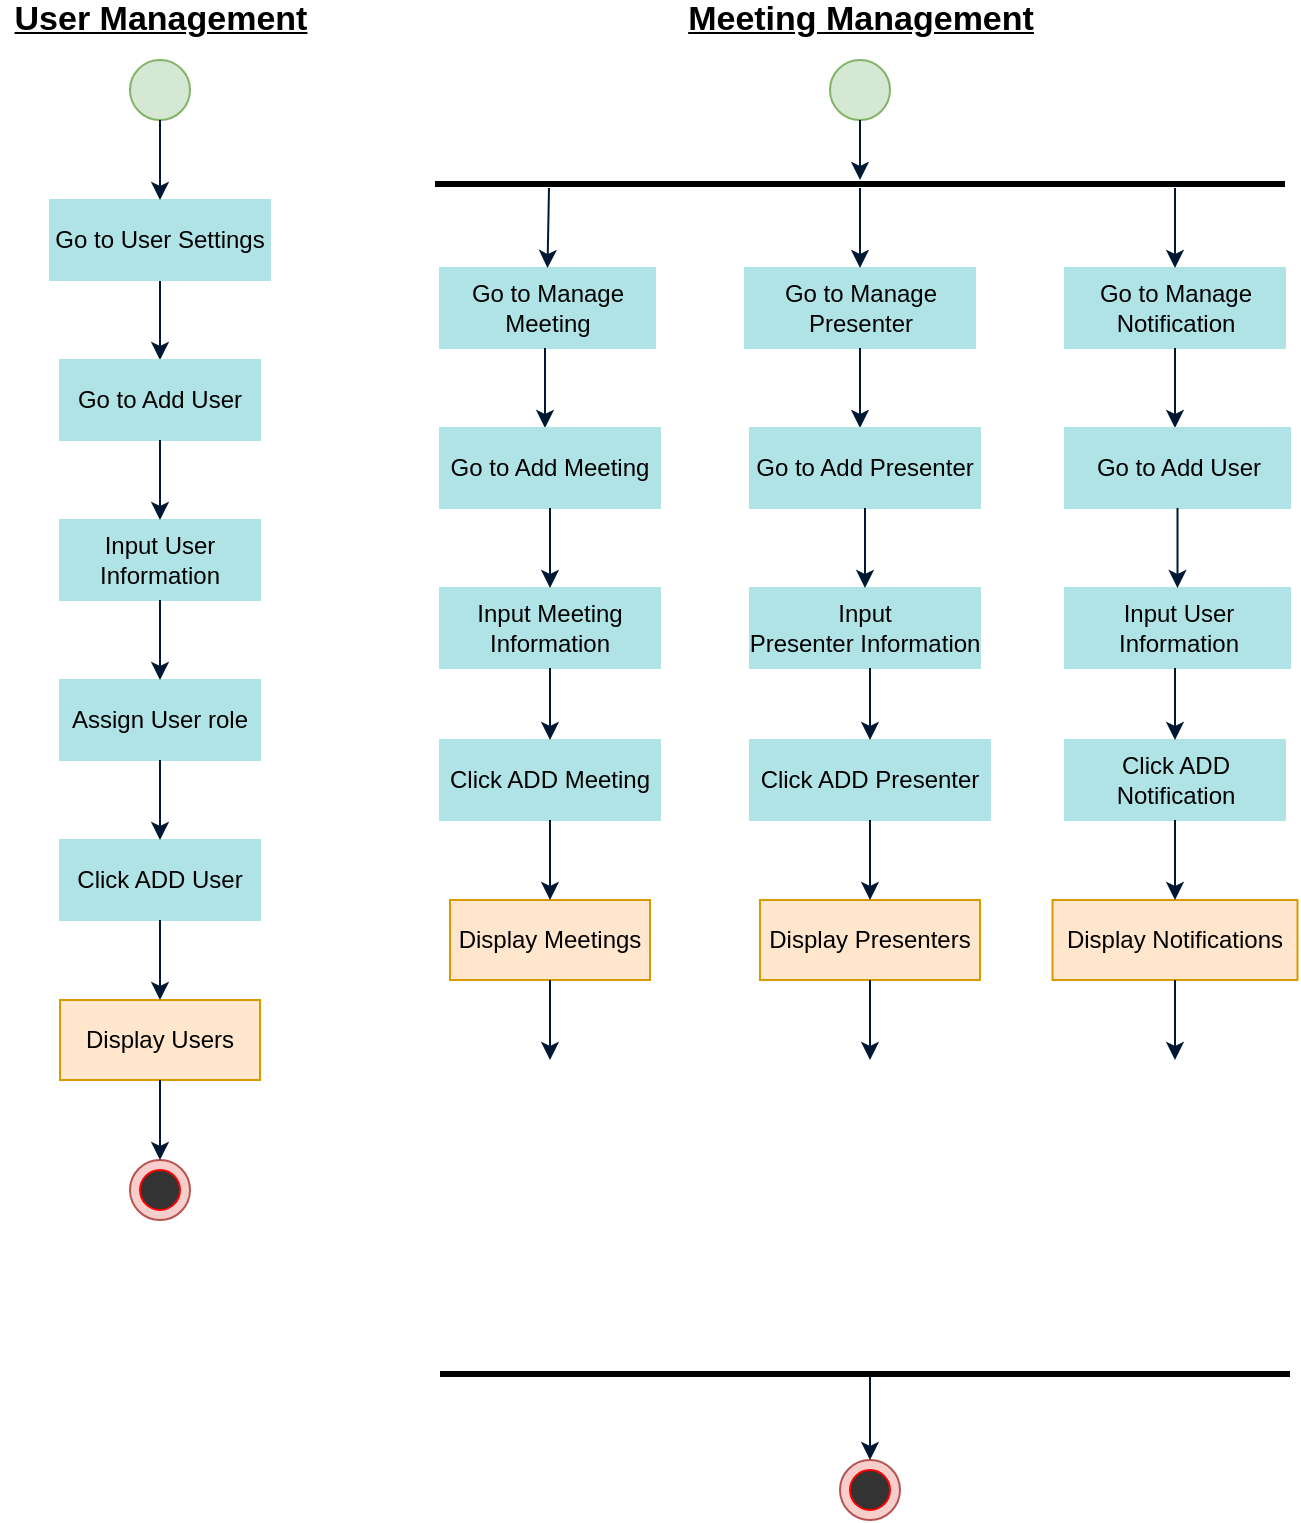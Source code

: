 <mxfile version="13.8.3" type="github">
  <diagram id="8iWY7i1eRtHJk0hEjWrJ" name="Page-1">
    <mxGraphModel dx="1038" dy="580" grid="1" gridSize="10" guides="1" tooltips="1" connect="1" arrows="1" fold="1" page="1" pageScale="1" pageWidth="850" pageHeight="1100" math="0" shadow="0">
      <root>
        <mxCell id="0" />
        <mxCell id="1" parent="0" />
        <mxCell id="kXGQncrLINFczimPs-n6-14" value="" style="ellipse;whiteSpace=wrap;html=1;aspect=fixed;fillColor=#f8cecc;strokeColor=#b85450;" parent="1" vertex="1">
          <mxGeometry x="205" y="600" width="30" height="30" as="geometry" />
        </mxCell>
        <mxCell id="kXGQncrLINFczimPs-n6-1" value="" style="ellipse;whiteSpace=wrap;html=1;aspect=fixed;fillColor=#d5e8d4;strokeColor=#82b366;" parent="1" vertex="1">
          <mxGeometry x="205" y="50" width="30" height="30" as="geometry" />
        </mxCell>
        <mxCell id="kXGQncrLINFczimPs-n6-2" value="&lt;b&gt;&lt;font style=&quot;font-size: 17px&quot;&gt;&lt;u&gt;User Management&lt;/u&gt;&lt;/font&gt;&lt;/b&gt;" style="text;html=1;align=center;verticalAlign=middle;resizable=0;points=[];autosize=1;" parent="1" vertex="1">
          <mxGeometry x="140" y="20" width="160" height="20" as="geometry" />
        </mxCell>
        <mxCell id="kXGQncrLINFczimPs-n6-3" value="" style="endArrow=classic;html=1;strokeColor=#001933;exitX=0.5;exitY=1;exitDx=0;exitDy=0;" parent="1" source="kXGQncrLINFczimPs-n6-16" edge="1">
          <mxGeometry width="50" height="50" relative="1" as="geometry">
            <mxPoint x="150" y="160" as="sourcePoint" />
            <mxPoint x="220" y="200" as="targetPoint" />
          </mxGeometry>
        </mxCell>
        <mxCell id="kXGQncrLINFczimPs-n6-4" value="Go to Add User" style="rounded=0;whiteSpace=wrap;html=1;fillColor=#b0e3e6;strokeColor=#B0E3E6;" parent="1" vertex="1">
          <mxGeometry x="170" y="200" width="100" height="40" as="geometry" />
        </mxCell>
        <mxCell id="kXGQncrLINFczimPs-n6-5" value="Input User Information" style="rounded=0;whiteSpace=wrap;html=1;fillColor=#b0e3e6;strokeColor=#B0E3E6;" parent="1" vertex="1">
          <mxGeometry x="170" y="280" width="100" height="40" as="geometry" />
        </mxCell>
        <mxCell id="kXGQncrLINFczimPs-n6-6" value="" style="endArrow=classic;html=1;exitX=0.5;exitY=1;exitDx=0;exitDy=0;entryX=0.5;entryY=0;entryDx=0;entryDy=0;strokeColor=#001933;" parent="1" source="kXGQncrLINFczimPs-n6-4" target="kXGQncrLINFczimPs-n6-5" edge="1">
          <mxGeometry width="50" height="50" relative="1" as="geometry">
            <mxPoint x="400" y="290" as="sourcePoint" />
            <mxPoint x="450" y="240" as="targetPoint" />
          </mxGeometry>
        </mxCell>
        <mxCell id="kXGQncrLINFczimPs-n6-7" value="Assign User role" style="rounded=0;whiteSpace=wrap;html=1;fillColor=#b0e3e6;strokeColor=#B0E3E6;" parent="1" vertex="1">
          <mxGeometry x="170" y="360" width="100" height="40" as="geometry" />
        </mxCell>
        <mxCell id="kXGQncrLINFczimPs-n6-8" value="&lt;span&gt;Click ADD User&lt;/span&gt;" style="rounded=0;whiteSpace=wrap;html=1;fillColor=#b0e3e6;strokeColor=#B0E3E6;" parent="1" vertex="1">
          <mxGeometry x="170" y="440" width="100" height="40" as="geometry" />
        </mxCell>
        <mxCell id="kXGQncrLINFczimPs-n6-9" value="" style="endArrow=classic;html=1;exitX=0.5;exitY=1;exitDx=0;exitDy=0;entryX=0.5;entryY=0;entryDx=0;entryDy=0;strokeColor=#001933;" parent="1" source="kXGQncrLINFczimPs-n6-5" target="kXGQncrLINFczimPs-n6-7" edge="1">
          <mxGeometry width="50" height="50" relative="1" as="geometry">
            <mxPoint x="400" y="290" as="sourcePoint" />
            <mxPoint x="450" y="240" as="targetPoint" />
          </mxGeometry>
        </mxCell>
        <mxCell id="kXGQncrLINFczimPs-n6-10" value="" style="endArrow=classic;html=1;exitX=0.5;exitY=1;exitDx=0;exitDy=0;entryX=0.5;entryY=0;entryDx=0;entryDy=0;strokeColor=#001933;" parent="1" source="kXGQncrLINFczimPs-n6-7" target="kXGQncrLINFczimPs-n6-8" edge="1">
          <mxGeometry width="50" height="50" relative="1" as="geometry">
            <mxPoint x="400" y="290" as="sourcePoint" />
            <mxPoint x="450" y="240" as="targetPoint" />
          </mxGeometry>
        </mxCell>
        <mxCell id="kXGQncrLINFczimPs-n6-11" value="Display Users" style="rounded=0;whiteSpace=wrap;html=1;fillColor=#ffe6cc;strokeColor=#d79b00;" parent="1" vertex="1">
          <mxGeometry x="170" y="520" width="100" height="40" as="geometry" />
        </mxCell>
        <mxCell id="kXGQncrLINFczimPs-n6-12" value="" style="endArrow=classic;html=1;exitX=0.5;exitY=1;exitDx=0;exitDy=0;entryX=0.5;entryY=0;entryDx=0;entryDy=0;strokeColor=#001933;" parent="1" source="kXGQncrLINFczimPs-n6-8" target="kXGQncrLINFczimPs-n6-11" edge="1">
          <mxGeometry width="50" height="50" relative="1" as="geometry">
            <mxPoint x="400" y="410" as="sourcePoint" />
            <mxPoint x="450" y="360" as="targetPoint" />
          </mxGeometry>
        </mxCell>
        <mxCell id="kXGQncrLINFczimPs-n6-13" value="" style="ellipse;whiteSpace=wrap;html=1;aspect=fixed;fillColor=#333333;strokeColor=#FF0000;" parent="1" vertex="1">
          <mxGeometry x="210" y="605" width="20" height="20" as="geometry" />
        </mxCell>
        <mxCell id="kXGQncrLINFczimPs-n6-15" value="" style="endArrow=classic;html=1;exitX=0.5;exitY=1;exitDx=0;exitDy=0;entryX=0.5;entryY=0;entryDx=0;entryDy=0;strokeColor=#001933;" parent="1" source="kXGQncrLINFczimPs-n6-11" target="kXGQncrLINFczimPs-n6-14" edge="1">
          <mxGeometry width="50" height="50" relative="1" as="geometry">
            <mxPoint x="400" y="410" as="sourcePoint" />
            <mxPoint x="450" y="360" as="targetPoint" />
          </mxGeometry>
        </mxCell>
        <mxCell id="kXGQncrLINFczimPs-n6-16" value="Go to User Settings" style="rounded=0;whiteSpace=wrap;html=1;fillColor=#b0e3e6;strokeColor=#B0E3E6;" parent="1" vertex="1">
          <mxGeometry x="165" y="120" width="110" height="40" as="geometry" />
        </mxCell>
        <mxCell id="kXGQncrLINFczimPs-n6-17" value="" style="endArrow=classic;html=1;exitX=0.5;exitY=1;exitDx=0;exitDy=0;entryX=0.5;entryY=0;entryDx=0;entryDy=0;strokeColor=#001933;" parent="1" source="kXGQncrLINFczimPs-n6-1" target="kXGQncrLINFczimPs-n6-16" edge="1">
          <mxGeometry width="50" height="50" relative="1" as="geometry">
            <mxPoint x="350" y="270" as="sourcePoint" />
            <mxPoint x="400" y="220" as="targetPoint" />
          </mxGeometry>
        </mxCell>
        <mxCell id="kXGQncrLINFczimPs-n6-18" value="&lt;b&gt;&lt;font size=&quot;1&quot;&gt;&lt;u style=&quot;font-size: 17px&quot;&gt;Meeting Management&lt;/u&gt;&lt;/font&gt;&lt;/b&gt;" style="text;html=1;align=center;verticalAlign=middle;resizable=0;points=[];autosize=1;" parent="1" vertex="1">
          <mxGeometry x="475" y="20" width="190" height="20" as="geometry" />
        </mxCell>
        <mxCell id="kXGQncrLINFczimPs-n6-20" value="" style="line;strokeWidth=3;fillColor=none;align=left;verticalAlign=middle;spacingTop=-1;spacingLeft=3;spacingRight=3;rotatable=0;labelPosition=right;points=[];portConstraint=eastwest;" parent="1" vertex="1">
          <mxGeometry x="357.5" y="108" width="425" height="8" as="geometry" />
        </mxCell>
        <mxCell id="kXGQncrLINFczimPs-n6-21" value="" style="ellipse;whiteSpace=wrap;html=1;aspect=fixed;fillColor=#d5e8d4;strokeColor=#82b366;" parent="1" vertex="1">
          <mxGeometry x="555" y="50" width="30" height="30" as="geometry" />
        </mxCell>
        <mxCell id="kXGQncrLINFczimPs-n6-22" value="" style="endArrow=classic;html=1;strokeColor=#001933;exitX=0.5;exitY=1;exitDx=0;exitDy=0;" parent="1" source="kXGQncrLINFczimPs-n6-21" edge="1">
          <mxGeometry width="50" height="50" relative="1" as="geometry">
            <mxPoint x="350" y="340" as="sourcePoint" />
            <mxPoint x="570" y="110" as="targetPoint" />
          </mxGeometry>
        </mxCell>
        <mxCell id="kXGQncrLINFczimPs-n6-23" value="Go to Manage Meeting" style="rounded=0;whiteSpace=wrap;html=1;fillColor=#b0e3e6;strokeColor=#B0E3E6;" parent="1" vertex="1">
          <mxGeometry x="360" y="154" width="107.5" height="40" as="geometry" />
        </mxCell>
        <mxCell id="kXGQncrLINFczimPs-n6-24" value="" style="endArrow=classic;html=1;exitX=0.5;exitY=1;exitDx=0;exitDy=0;strokeColor=#001933;entryX=0.5;entryY=0;entryDx=0;entryDy=0;" parent="1" target="kXGQncrLINFczimPs-n6-23" edge="1">
          <mxGeometry width="50" height="50" relative="1" as="geometry">
            <mxPoint x="414.5" y="114" as="sourcePoint" />
            <mxPoint x="414" y="150" as="targetPoint" />
          </mxGeometry>
        </mxCell>
        <mxCell id="kXGQncrLINFczimPs-n6-25" value="Go to Manage Presenter" style="rounded=0;whiteSpace=wrap;html=1;fillColor=#b0e3e6;strokeColor=#B0E3E6;" parent="1" vertex="1">
          <mxGeometry x="512.5" y="154" width="115" height="40" as="geometry" />
        </mxCell>
        <mxCell id="kXGQncrLINFczimPs-n6-26" value="" style="endArrow=classic;html=1;exitX=0.5;exitY=1;exitDx=0;exitDy=0;strokeColor=#001933;entryX=0.5;entryY=0;entryDx=0;entryDy=0;" parent="1" target="kXGQncrLINFczimPs-n6-25" edge="1">
          <mxGeometry width="50" height="50" relative="1" as="geometry">
            <mxPoint x="570" y="114" as="sourcePoint" />
            <mxPoint x="573" y="140" as="targetPoint" />
          </mxGeometry>
        </mxCell>
        <mxCell id="kXGQncrLINFczimPs-n6-27" value="Go to Manage Notification" style="rounded=0;whiteSpace=wrap;html=1;fillColor=#b0e3e6;strokeColor=#B0E3E6;" parent="1" vertex="1">
          <mxGeometry x="672.5" y="154" width="110" height="40" as="geometry" />
        </mxCell>
        <mxCell id="kXGQncrLINFczimPs-n6-28" value="" style="endArrow=classic;html=1;exitX=0.5;exitY=1;exitDx=0;exitDy=0;entryX=0.5;entryY=0;entryDx=0;entryDy=0;strokeColor=#001933;" parent="1" target="kXGQncrLINFczimPs-n6-27" edge="1">
          <mxGeometry width="50" height="50" relative="1" as="geometry">
            <mxPoint x="727.5" y="114" as="sourcePoint" />
            <mxPoint x="907.5" y="254" as="targetPoint" />
          </mxGeometry>
        </mxCell>
        <mxCell id="LeG0nJBkrqytkZ-mrjP8-8" value="" style="endArrow=classic;html=1;strokeColor=#001933;exitX=0.5;exitY=1;exitDx=0;exitDy=0;" edge="1" parent="1">
          <mxGeometry width="50" height="50" relative="1" as="geometry">
            <mxPoint x="412.5" y="194" as="sourcePoint" />
            <mxPoint x="412.5" y="234" as="targetPoint" />
          </mxGeometry>
        </mxCell>
        <mxCell id="LeG0nJBkrqytkZ-mrjP8-9" value="Go to Add Meeting" style="rounded=0;whiteSpace=wrap;html=1;fillColor=#b0e3e6;strokeColor=#B0E3E6;" vertex="1" parent="1">
          <mxGeometry x="360" y="234" width="110" height="40" as="geometry" />
        </mxCell>
        <mxCell id="LeG0nJBkrqytkZ-mrjP8-10" value="Input Meeting Information" style="rounded=0;whiteSpace=wrap;html=1;fillColor=#b0e3e6;strokeColor=#B0E3E6;" vertex="1" parent="1">
          <mxGeometry x="360" y="314" width="110" height="40" as="geometry" />
        </mxCell>
        <mxCell id="LeG0nJBkrqytkZ-mrjP8-11" value="" style="endArrow=classic;html=1;exitX=0.5;exitY=1;exitDx=0;exitDy=0;entryX=0.5;entryY=0;entryDx=0;entryDy=0;strokeColor=#001933;" edge="1" parent="1" source="LeG0nJBkrqytkZ-mrjP8-9" target="LeG0nJBkrqytkZ-mrjP8-10">
          <mxGeometry width="50" height="50" relative="1" as="geometry">
            <mxPoint x="592.5" y="324" as="sourcePoint" />
            <mxPoint x="642.5" y="274" as="targetPoint" />
          </mxGeometry>
        </mxCell>
        <mxCell id="LeG0nJBkrqytkZ-mrjP8-12" value="" style="endArrow=classic;html=1;strokeColor=#001933;exitX=0.5;exitY=1;exitDx=0;exitDy=0;" edge="1" parent="1">
          <mxGeometry width="50" height="50" relative="1" as="geometry">
            <mxPoint x="570" y="194" as="sourcePoint" />
            <mxPoint x="570" y="234" as="targetPoint" />
          </mxGeometry>
        </mxCell>
        <mxCell id="LeG0nJBkrqytkZ-mrjP8-13" value="Go to Add Presenter" style="rounded=0;whiteSpace=wrap;html=1;fillColor=#b0e3e6;strokeColor=#B0E3E6;" vertex="1" parent="1">
          <mxGeometry x="515" y="234" width="115" height="40" as="geometry" />
        </mxCell>
        <mxCell id="LeG0nJBkrqytkZ-mrjP8-14" value="Input Presenter&amp;nbsp;Information" style="rounded=0;whiteSpace=wrap;html=1;fillColor=#b0e3e6;strokeColor=#B0E3E6;" vertex="1" parent="1">
          <mxGeometry x="515" y="314" width="115" height="40" as="geometry" />
        </mxCell>
        <mxCell id="LeG0nJBkrqytkZ-mrjP8-15" value="" style="endArrow=classic;html=1;exitX=0.5;exitY=1;exitDx=0;exitDy=0;entryX=0.5;entryY=0;entryDx=0;entryDy=0;strokeColor=#001933;" edge="1" parent="1" source="LeG0nJBkrqytkZ-mrjP8-13" target="LeG0nJBkrqytkZ-mrjP8-14">
          <mxGeometry width="50" height="50" relative="1" as="geometry">
            <mxPoint x="750" y="324" as="sourcePoint" />
            <mxPoint x="800" y="274" as="targetPoint" />
          </mxGeometry>
        </mxCell>
        <mxCell id="LeG0nJBkrqytkZ-mrjP8-16" value="" style="endArrow=classic;html=1;strokeColor=#001933;exitX=0.5;exitY=1;exitDx=0;exitDy=0;" edge="1" parent="1">
          <mxGeometry width="50" height="50" relative="1" as="geometry">
            <mxPoint x="727.5" y="194" as="sourcePoint" />
            <mxPoint x="727.5" y="234" as="targetPoint" />
          </mxGeometry>
        </mxCell>
        <mxCell id="LeG0nJBkrqytkZ-mrjP8-17" value="Go to Add User" style="rounded=0;whiteSpace=wrap;html=1;fillColor=#b0e3e6;strokeColor=#B0E3E6;" vertex="1" parent="1">
          <mxGeometry x="672.5" y="234" width="112.5" height="40" as="geometry" />
        </mxCell>
        <mxCell id="LeG0nJBkrqytkZ-mrjP8-18" value="Input User Information" style="rounded=0;whiteSpace=wrap;html=1;fillColor=#b0e3e6;strokeColor=#B0E3E6;" vertex="1" parent="1">
          <mxGeometry x="672.5" y="314" width="112.5" height="40" as="geometry" />
        </mxCell>
        <mxCell id="LeG0nJBkrqytkZ-mrjP8-19" value="" style="endArrow=classic;html=1;exitX=0.5;exitY=1;exitDx=0;exitDy=0;entryX=0.5;entryY=0;entryDx=0;entryDy=0;strokeColor=#001933;" edge="1" parent="1" source="LeG0nJBkrqytkZ-mrjP8-17" target="LeG0nJBkrqytkZ-mrjP8-18">
          <mxGeometry width="50" height="50" relative="1" as="geometry">
            <mxPoint x="907.5" y="324" as="sourcePoint" />
            <mxPoint x="957.5" y="274" as="targetPoint" />
          </mxGeometry>
        </mxCell>
        <mxCell id="LeG0nJBkrqytkZ-mrjP8-24" value="&lt;span&gt;Click ADD Meeting&lt;/span&gt;" style="rounded=0;whiteSpace=wrap;html=1;fillColor=#b0e3e6;strokeColor=#B0E3E6;" vertex="1" parent="1">
          <mxGeometry x="360" y="390" width="110" height="40" as="geometry" />
        </mxCell>
        <mxCell id="LeG0nJBkrqytkZ-mrjP8-25" value="Display Meetings" style="rounded=0;whiteSpace=wrap;html=1;fillColor=#ffe6cc;strokeColor=#d79b00;" vertex="1" parent="1">
          <mxGeometry x="365" y="470" width="100" height="40" as="geometry" />
        </mxCell>
        <mxCell id="LeG0nJBkrqytkZ-mrjP8-26" value="" style="endArrow=classic;html=1;exitX=0.5;exitY=1;exitDx=0;exitDy=0;entryX=0.5;entryY=0;entryDx=0;entryDy=0;strokeColor=#001933;" edge="1" parent="1" source="LeG0nJBkrqytkZ-mrjP8-24" target="LeG0nJBkrqytkZ-mrjP8-25">
          <mxGeometry width="50" height="50" relative="1" as="geometry">
            <mxPoint x="592.5" y="360" as="sourcePoint" />
            <mxPoint x="642.5" y="310" as="targetPoint" />
          </mxGeometry>
        </mxCell>
        <mxCell id="LeG0nJBkrqytkZ-mrjP8-28" value="" style="endArrow=classic;html=1;exitX=0.5;exitY=1;exitDx=0;exitDy=0;strokeColor=#001933;entryX=0.5;entryY=0;entryDx=0;entryDy=0;" edge="1" parent="1" source="LeG0nJBkrqytkZ-mrjP8-25">
          <mxGeometry width="50" height="50" relative="1" as="geometry">
            <mxPoint x="592.5" y="360" as="sourcePoint" />
            <mxPoint x="415" y="550" as="targetPoint" />
          </mxGeometry>
        </mxCell>
        <mxCell id="LeG0nJBkrqytkZ-mrjP8-30" value="" style="endArrow=classic;html=1;exitX=0.5;exitY=1;exitDx=0;exitDy=0;entryX=0.5;entryY=0;entryDx=0;entryDy=0;strokeColor=#001933;" edge="1" parent="1" source="LeG0nJBkrqytkZ-mrjP8-10" target="LeG0nJBkrqytkZ-mrjP8-24">
          <mxGeometry width="50" height="50" relative="1" as="geometry">
            <mxPoint x="422.5" y="440" as="sourcePoint" />
            <mxPoint x="422.5" y="480" as="targetPoint" />
          </mxGeometry>
        </mxCell>
        <mxCell id="LeG0nJBkrqytkZ-mrjP8-33" value="&lt;span&gt;Click ADD Presenter&lt;/span&gt;" style="rounded=0;whiteSpace=wrap;html=1;fillColor=#b0e3e6;strokeColor=#B0E3E6;" vertex="1" parent="1">
          <mxGeometry x="515" y="390" width="120" height="40" as="geometry" />
        </mxCell>
        <mxCell id="LeG0nJBkrqytkZ-mrjP8-34" value="Display Presenters" style="rounded=0;whiteSpace=wrap;html=1;fillColor=#ffe6cc;strokeColor=#d79b00;" vertex="1" parent="1">
          <mxGeometry x="520" y="470" width="110" height="40" as="geometry" />
        </mxCell>
        <mxCell id="LeG0nJBkrqytkZ-mrjP8-35" value="" style="endArrow=classic;html=1;exitX=0.5;exitY=1;exitDx=0;exitDy=0;entryX=0.5;entryY=0;entryDx=0;entryDy=0;strokeColor=#001933;" edge="1" parent="1" source="LeG0nJBkrqytkZ-mrjP8-33" target="LeG0nJBkrqytkZ-mrjP8-34">
          <mxGeometry width="50" height="50" relative="1" as="geometry">
            <mxPoint x="752.5" y="360" as="sourcePoint" />
            <mxPoint x="802.5" y="310" as="targetPoint" />
          </mxGeometry>
        </mxCell>
        <mxCell id="LeG0nJBkrqytkZ-mrjP8-37" value="" style="endArrow=classic;html=1;exitX=0.5;exitY=1;exitDx=0;exitDy=0;strokeColor=#001933;entryX=0.5;entryY=0;entryDx=0;entryDy=0;" edge="1" parent="1" source="LeG0nJBkrqytkZ-mrjP8-34">
          <mxGeometry width="50" height="50" relative="1" as="geometry">
            <mxPoint x="752.5" y="360" as="sourcePoint" />
            <mxPoint x="575" y="550" as="targetPoint" />
          </mxGeometry>
        </mxCell>
        <mxCell id="LeG0nJBkrqytkZ-mrjP8-38" value="" style="endArrow=classic;html=1;exitX=0.5;exitY=1;exitDx=0;exitDy=0;entryX=0.5;entryY=0;entryDx=0;entryDy=0;strokeColor=#001933;" edge="1" parent="1" target="LeG0nJBkrqytkZ-mrjP8-33">
          <mxGeometry width="50" height="50" relative="1" as="geometry">
            <mxPoint x="575" y="354" as="sourcePoint" />
            <mxPoint x="582.5" y="480" as="targetPoint" />
          </mxGeometry>
        </mxCell>
        <mxCell id="LeG0nJBkrqytkZ-mrjP8-40" value="&lt;span&gt;Click ADD Notification&lt;/span&gt;" style="rounded=0;whiteSpace=wrap;html=1;fillColor=#b0e3e6;strokeColor=#B0E3E6;" vertex="1" parent="1">
          <mxGeometry x="672.5" y="390" width="110" height="40" as="geometry" />
        </mxCell>
        <mxCell id="LeG0nJBkrqytkZ-mrjP8-41" value="Display Notifications" style="rounded=0;whiteSpace=wrap;html=1;fillColor=#ffe6cc;strokeColor=#d79b00;" vertex="1" parent="1">
          <mxGeometry x="666.25" y="470" width="122.5" height="40" as="geometry" />
        </mxCell>
        <mxCell id="LeG0nJBkrqytkZ-mrjP8-42" value="" style="endArrow=classic;html=1;exitX=0.5;exitY=1;exitDx=0;exitDy=0;entryX=0.5;entryY=0;entryDx=0;entryDy=0;strokeColor=#001933;" edge="1" parent="1" source="LeG0nJBkrqytkZ-mrjP8-40" target="LeG0nJBkrqytkZ-mrjP8-41">
          <mxGeometry width="50" height="50" relative="1" as="geometry">
            <mxPoint x="905" y="360" as="sourcePoint" />
            <mxPoint x="955" y="310" as="targetPoint" />
          </mxGeometry>
        </mxCell>
        <mxCell id="LeG0nJBkrqytkZ-mrjP8-44" value="" style="endArrow=classic;html=1;exitX=0.5;exitY=1;exitDx=0;exitDy=0;strokeColor=#001933;entryX=0.5;entryY=0;entryDx=0;entryDy=0;" edge="1" parent="1" source="LeG0nJBkrqytkZ-mrjP8-41">
          <mxGeometry width="50" height="50" relative="1" as="geometry">
            <mxPoint x="905" y="360" as="sourcePoint" />
            <mxPoint x="727.5" y="550" as="targetPoint" />
          </mxGeometry>
        </mxCell>
        <mxCell id="LeG0nJBkrqytkZ-mrjP8-45" value="" style="endArrow=classic;html=1;exitX=0.5;exitY=1;exitDx=0;exitDy=0;entryX=0.5;entryY=0;entryDx=0;entryDy=0;strokeColor=#001933;" edge="1" parent="1" target="LeG0nJBkrqytkZ-mrjP8-40">
          <mxGeometry width="50" height="50" relative="1" as="geometry">
            <mxPoint x="727.5" y="354" as="sourcePoint" />
            <mxPoint x="735" y="480" as="targetPoint" />
          </mxGeometry>
        </mxCell>
        <mxCell id="LeG0nJBkrqytkZ-mrjP8-46" value="" style="ellipse;whiteSpace=wrap;html=1;aspect=fixed;fillColor=#f8cecc;strokeColor=#b85450;" vertex="1" parent="1">
          <mxGeometry x="560" y="750" width="30" height="30" as="geometry" />
        </mxCell>
        <mxCell id="LeG0nJBkrqytkZ-mrjP8-47" value="" style="ellipse;whiteSpace=wrap;html=1;aspect=fixed;fillColor=#333333;strokeColor=#FF0000;" vertex="1" parent="1">
          <mxGeometry x="565" y="755" width="20" height="20" as="geometry" />
        </mxCell>
        <mxCell id="LeG0nJBkrqytkZ-mrjP8-48" value="" style="line;strokeWidth=3;fillColor=none;align=left;verticalAlign=middle;spacingTop=-1;spacingLeft=3;spacingRight=3;rotatable=0;labelPosition=right;points=[];portConstraint=eastwest;" vertex="1" parent="1">
          <mxGeometry x="360" y="703" width="425" height="8" as="geometry" />
        </mxCell>
        <mxCell id="LeG0nJBkrqytkZ-mrjP8-49" value="" style="endArrow=classic;html=1;entryX=0.5;entryY=0;entryDx=0;entryDy=0;strokeColor=#001933;" edge="1" parent="1" target="LeG0nJBkrqytkZ-mrjP8-46">
          <mxGeometry width="50" height="50" relative="1" as="geometry">
            <mxPoint x="575" y="708" as="sourcePoint" />
            <mxPoint x="235" y="610" as="targetPoint" />
          </mxGeometry>
        </mxCell>
      </root>
    </mxGraphModel>
  </diagram>
</mxfile>
